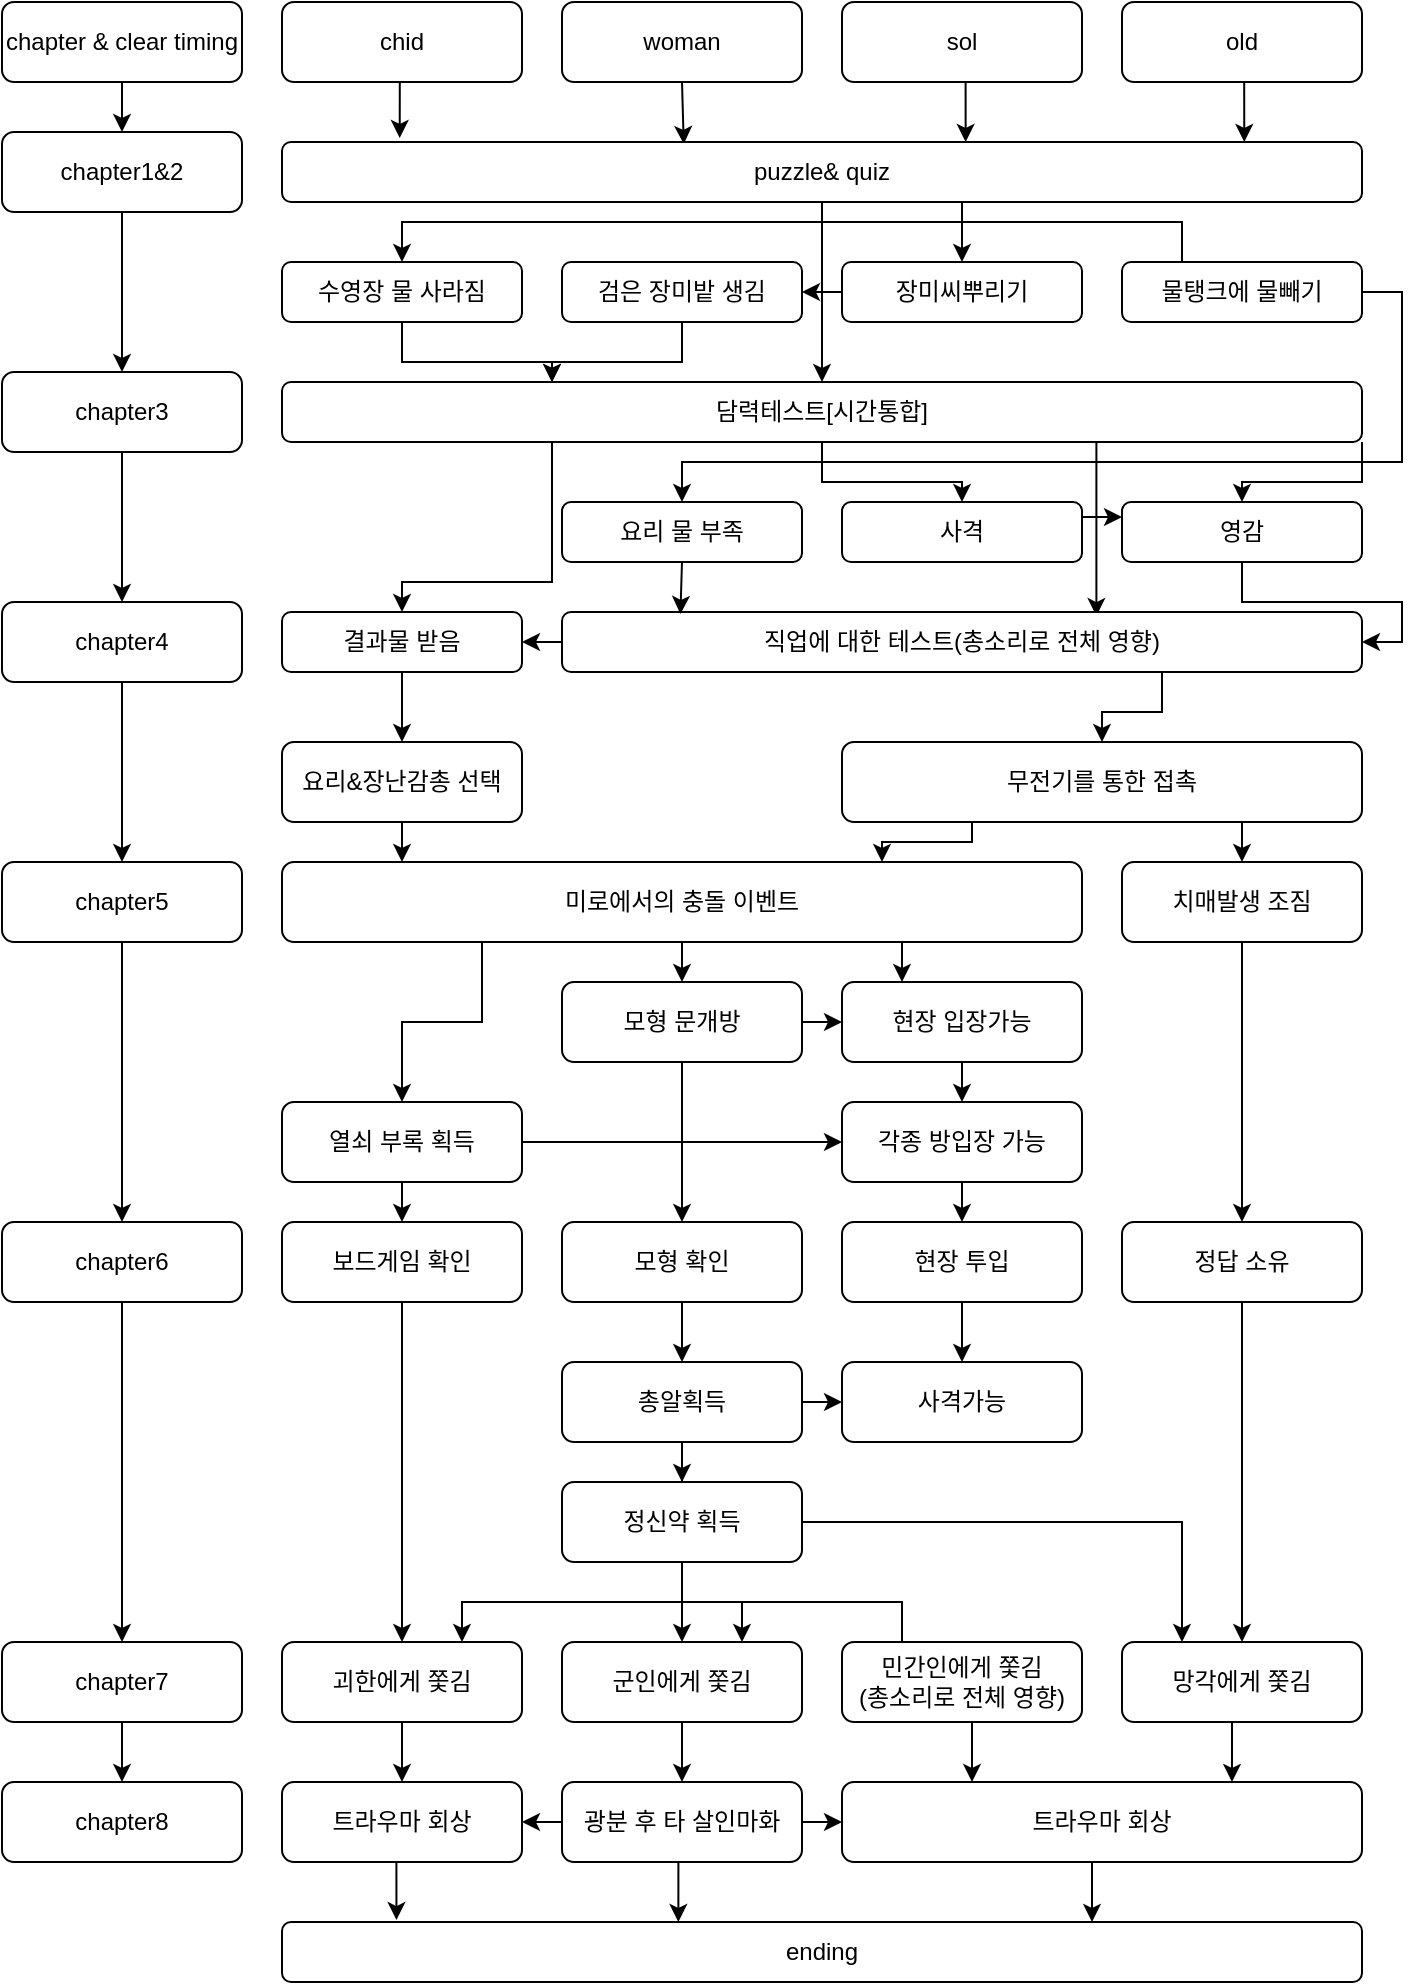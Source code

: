 <mxfile version="14.8.5" type="github">
  <diagram id="C5RBs43oDa-KdzZeNtuy" name="Page-1">
    <mxGraphModel dx="1422" dy="776" grid="1" gridSize="10" guides="1" tooltips="1" connect="1" arrows="1" fold="1" page="1" pageScale="1" pageWidth="827" pageHeight="1169" math="0" shadow="0">
      <root>
        <mxCell id="WIyWlLk6GJQsqaUBKTNV-0" />
        <mxCell id="WIyWlLk6GJQsqaUBKTNV-1" parent="WIyWlLk6GJQsqaUBKTNV-0" />
        <mxCell id="c7VK5oUk2JbEQ4RHIsQ8-8" style="edgeStyle=orthogonalEdgeStyle;rounded=0;orthogonalLoop=1;jettySize=auto;html=1;exitX=0.5;exitY=1;exitDx=0;exitDy=0;entryX=0.372;entryY=0.033;entryDx=0;entryDy=0;entryPerimeter=0;" parent="WIyWlLk6GJQsqaUBKTNV-1" source="WIyWlLk6GJQsqaUBKTNV-3" target="c7VK5oUk2JbEQ4RHIsQ8-3" edge="1">
          <mxGeometry relative="1" as="geometry" />
        </mxCell>
        <mxCell id="WIyWlLk6GJQsqaUBKTNV-3" value="woman" style="rounded=1;whiteSpace=wrap;html=1;fontSize=12;glass=0;strokeWidth=1;shadow=0;" parent="WIyWlLk6GJQsqaUBKTNV-1" vertex="1">
          <mxGeometry x="360" y="120" width="120" height="40" as="geometry" />
        </mxCell>
        <mxCell id="c7VK5oUk2JbEQ4RHIsQ8-9" style="edgeStyle=orthogonalEdgeStyle;rounded=0;orthogonalLoop=1;jettySize=auto;html=1;exitX=0.5;exitY=1;exitDx=0;exitDy=0;entryX=0.633;entryY=0;entryDx=0;entryDy=0;entryPerimeter=0;" parent="WIyWlLk6GJQsqaUBKTNV-1" source="c7VK5oUk2JbEQ4RHIsQ8-0" target="c7VK5oUk2JbEQ4RHIsQ8-3" edge="1">
          <mxGeometry relative="1" as="geometry" />
        </mxCell>
        <mxCell id="c7VK5oUk2JbEQ4RHIsQ8-0" value="sol" style="rounded=1;whiteSpace=wrap;html=1;fontSize=12;glass=0;strokeWidth=1;shadow=0;" parent="WIyWlLk6GJQsqaUBKTNV-1" vertex="1">
          <mxGeometry x="500" y="120" width="120" height="40" as="geometry" />
        </mxCell>
        <mxCell id="c7VK5oUk2JbEQ4RHIsQ8-10" style="edgeStyle=orthogonalEdgeStyle;rounded=0;orthogonalLoop=1;jettySize=auto;html=1;exitX=0.5;exitY=1;exitDx=0;exitDy=0;entryX=0.109;entryY=-0.067;entryDx=0;entryDy=0;entryPerimeter=0;" parent="WIyWlLk6GJQsqaUBKTNV-1" source="c7VK5oUk2JbEQ4RHIsQ8-1" target="c7VK5oUk2JbEQ4RHIsQ8-3" edge="1">
          <mxGeometry relative="1" as="geometry" />
        </mxCell>
        <mxCell id="c7VK5oUk2JbEQ4RHIsQ8-1" value="chid" style="rounded=1;whiteSpace=wrap;html=1;fontSize=12;glass=0;strokeWidth=1;shadow=0;" parent="WIyWlLk6GJQsqaUBKTNV-1" vertex="1">
          <mxGeometry x="220" y="120" width="120" height="40" as="geometry" />
        </mxCell>
        <mxCell id="c7VK5oUk2JbEQ4RHIsQ8-11" style="edgeStyle=orthogonalEdgeStyle;rounded=0;orthogonalLoop=1;jettySize=auto;html=1;exitX=0.5;exitY=1;exitDx=0;exitDy=0;entryX=0.891;entryY=0;entryDx=0;entryDy=0;entryPerimeter=0;" parent="WIyWlLk6GJQsqaUBKTNV-1" source="c7VK5oUk2JbEQ4RHIsQ8-2" target="c7VK5oUk2JbEQ4RHIsQ8-3" edge="1">
          <mxGeometry relative="1" as="geometry" />
        </mxCell>
        <mxCell id="c7VK5oUk2JbEQ4RHIsQ8-2" value="old" style="rounded=1;whiteSpace=wrap;html=1;fontSize=12;glass=0;strokeWidth=1;shadow=0;" parent="WIyWlLk6GJQsqaUBKTNV-1" vertex="1">
          <mxGeometry x="640" y="120" width="120" height="40" as="geometry" />
        </mxCell>
        <mxCell id="c7VK5oUk2JbEQ4RHIsQ8-12" style="edgeStyle=orthogonalEdgeStyle;rounded=0;orthogonalLoop=1;jettySize=auto;html=1;" parent="WIyWlLk6GJQsqaUBKTNV-1" source="c7VK5oUk2JbEQ4RHIsQ8-3" target="c7VK5oUk2JbEQ4RHIsQ8-4" edge="1">
          <mxGeometry relative="1" as="geometry" />
        </mxCell>
        <mxCell id="0QRN1NIecNoK17eH220z-21" style="edgeStyle=orthogonalEdgeStyle;rounded=0;orthogonalLoop=1;jettySize=auto;html=1;exitX=0.75;exitY=1;exitDx=0;exitDy=0;entryX=0.5;entryY=0;entryDx=0;entryDy=0;" edge="1" parent="WIyWlLk6GJQsqaUBKTNV-1" source="c7VK5oUk2JbEQ4RHIsQ8-3" target="0QRN1NIecNoK17eH220z-0">
          <mxGeometry relative="1" as="geometry">
            <Array as="points">
              <mxPoint x="560" y="220" />
            </Array>
          </mxGeometry>
        </mxCell>
        <mxCell id="c7VK5oUk2JbEQ4RHIsQ8-3" value="puzzle&amp;amp; quiz" style="rounded=1;whiteSpace=wrap;html=1;" parent="WIyWlLk6GJQsqaUBKTNV-1" vertex="1">
          <mxGeometry x="220" y="190" width="540" height="30" as="geometry" />
        </mxCell>
        <mxCell id="c7VK5oUk2JbEQ4RHIsQ8-13" style="edgeStyle=orthogonalEdgeStyle;rounded=0;orthogonalLoop=1;jettySize=auto;html=1;exitX=0.75;exitY=1;exitDx=0;exitDy=0;entryX=0.668;entryY=0.067;entryDx=0;entryDy=0;entryPerimeter=0;" parent="WIyWlLk6GJQsqaUBKTNV-1" source="c7VK5oUk2JbEQ4RHIsQ8-4" target="c7VK5oUk2JbEQ4RHIsQ8-5" edge="1">
          <mxGeometry relative="1" as="geometry">
            <Array as="points">
              <mxPoint x="627" y="340" />
            </Array>
          </mxGeometry>
        </mxCell>
        <mxCell id="c7VK5oUk2JbEQ4RHIsQ8-14" style="edgeStyle=orthogonalEdgeStyle;rounded=0;orthogonalLoop=1;jettySize=auto;html=1;exitX=0.25;exitY=1;exitDx=0;exitDy=0;entryX=0.5;entryY=0;entryDx=0;entryDy=0;" parent="WIyWlLk6GJQsqaUBKTNV-1" source="c7VK5oUk2JbEQ4RHIsQ8-4" target="c7VK5oUk2JbEQ4RHIsQ8-6" edge="1">
          <mxGeometry relative="1" as="geometry">
            <Array as="points">
              <mxPoint x="355" y="410" />
              <mxPoint x="280" y="410" />
            </Array>
          </mxGeometry>
        </mxCell>
        <mxCell id="0QRN1NIecNoK17eH220z-35" style="edgeStyle=orthogonalEdgeStyle;rounded=0;orthogonalLoop=1;jettySize=auto;html=1;exitX=0.5;exitY=1;exitDx=0;exitDy=0;entryX=0.5;entryY=0;entryDx=0;entryDy=0;" edge="1" parent="WIyWlLk6GJQsqaUBKTNV-1" source="c7VK5oUk2JbEQ4RHIsQ8-4" target="0QRN1NIecNoK17eH220z-34">
          <mxGeometry relative="1" as="geometry" />
        </mxCell>
        <mxCell id="0QRN1NIecNoK17eH220z-37" style="edgeStyle=orthogonalEdgeStyle;rounded=0;orthogonalLoop=1;jettySize=auto;html=1;exitX=1;exitY=1;exitDx=0;exitDy=0;entryX=0.5;entryY=0;entryDx=0;entryDy=0;" edge="1" parent="WIyWlLk6GJQsqaUBKTNV-1" source="c7VK5oUk2JbEQ4RHIsQ8-4" target="0QRN1NIecNoK17eH220z-36">
          <mxGeometry relative="1" as="geometry" />
        </mxCell>
        <mxCell id="c7VK5oUk2JbEQ4RHIsQ8-4" value="담력테스트[시간통합]" style="rounded=1;whiteSpace=wrap;html=1;" parent="WIyWlLk6GJQsqaUBKTNV-1" vertex="1">
          <mxGeometry x="220" y="310" width="540" height="30" as="geometry" />
        </mxCell>
        <mxCell id="c7VK5oUk2JbEQ4RHIsQ8-7" style="edgeStyle=orthogonalEdgeStyle;rounded=0;orthogonalLoop=1;jettySize=auto;html=1;exitX=0;exitY=0.5;exitDx=0;exitDy=0;entryX=1;entryY=0.5;entryDx=0;entryDy=0;" parent="WIyWlLk6GJQsqaUBKTNV-1" source="c7VK5oUk2JbEQ4RHIsQ8-5" target="c7VK5oUk2JbEQ4RHIsQ8-6" edge="1">
          <mxGeometry relative="1" as="geometry" />
        </mxCell>
        <mxCell id="0QRN1NIecNoK17eH220z-50" style="edgeStyle=orthogonalEdgeStyle;rounded=0;orthogonalLoop=1;jettySize=auto;html=1;exitX=0.75;exitY=1;exitDx=0;exitDy=0;entryX=0.5;entryY=0;entryDx=0;entryDy=0;" edge="1" parent="WIyWlLk6GJQsqaUBKTNV-1" source="c7VK5oUk2JbEQ4RHIsQ8-5" target="0QRN1NIecNoK17eH220z-49">
          <mxGeometry relative="1" as="geometry" />
        </mxCell>
        <mxCell id="c7VK5oUk2JbEQ4RHIsQ8-5" value="직업에 대한 테스트(총소리로 전체 영향)" style="rounded=1;whiteSpace=wrap;html=1;" parent="WIyWlLk6GJQsqaUBKTNV-1" vertex="1">
          <mxGeometry x="360" y="425" width="400" height="30" as="geometry" />
        </mxCell>
        <mxCell id="0QRN1NIecNoK17eH220z-43" style="edgeStyle=orthogonalEdgeStyle;rounded=0;orthogonalLoop=1;jettySize=auto;html=1;entryX=0.5;entryY=0;entryDx=0;entryDy=0;" edge="1" parent="WIyWlLk6GJQsqaUBKTNV-1" source="c7VK5oUk2JbEQ4RHIsQ8-6" target="0QRN1NIecNoK17eH220z-41">
          <mxGeometry relative="1" as="geometry" />
        </mxCell>
        <mxCell id="c7VK5oUk2JbEQ4RHIsQ8-6" value="결과물 받음" style="rounded=1;whiteSpace=wrap;html=1;fontSize=12;glass=0;strokeWidth=1;shadow=0;" parent="WIyWlLk6GJQsqaUBKTNV-1" vertex="1">
          <mxGeometry x="220" y="425" width="120" height="30" as="geometry" />
        </mxCell>
        <mxCell id="0QRN1NIecNoK17eH220z-59" style="edgeStyle=orthogonalEdgeStyle;rounded=0;orthogonalLoop=1;jettySize=auto;html=1;exitX=0.5;exitY=1;exitDx=0;exitDy=0;entryX=0.5;entryY=0;entryDx=0;entryDy=0;" edge="1" parent="WIyWlLk6GJQsqaUBKTNV-1" source="c7VK5oUk2JbEQ4RHIsQ8-15" target="0QRN1NIecNoK17eH220z-57">
          <mxGeometry relative="1" as="geometry" />
        </mxCell>
        <mxCell id="0QRN1NIecNoK17eH220z-60" style="edgeStyle=orthogonalEdgeStyle;rounded=0;orthogonalLoop=1;jettySize=auto;html=1;exitX=0.75;exitY=1;exitDx=0;exitDy=0;entryX=0.25;entryY=0;entryDx=0;entryDy=0;" edge="1" parent="WIyWlLk6GJQsqaUBKTNV-1" source="c7VK5oUk2JbEQ4RHIsQ8-15" target="0QRN1NIecNoK17eH220z-58">
          <mxGeometry relative="1" as="geometry" />
        </mxCell>
        <mxCell id="0QRN1NIecNoK17eH220z-64" style="edgeStyle=orthogonalEdgeStyle;rounded=0;orthogonalLoop=1;jettySize=auto;html=1;exitX=0.25;exitY=1;exitDx=0;exitDy=0;entryX=0.5;entryY=0;entryDx=0;entryDy=0;" edge="1" parent="WIyWlLk6GJQsqaUBKTNV-1" source="c7VK5oUk2JbEQ4RHIsQ8-15" target="0QRN1NIecNoK17eH220z-62">
          <mxGeometry relative="1" as="geometry" />
        </mxCell>
        <mxCell id="c7VK5oUk2JbEQ4RHIsQ8-15" value="미로에서의 충돌 이벤트" style="rounded=1;whiteSpace=wrap;html=1;" parent="WIyWlLk6GJQsqaUBKTNV-1" vertex="1">
          <mxGeometry x="220" y="550" width="400" height="40" as="geometry" />
        </mxCell>
        <mxCell id="c7VK5oUk2JbEQ4RHIsQ8-28" style="edgeStyle=orthogonalEdgeStyle;rounded=0;orthogonalLoop=1;jettySize=auto;html=1;exitX=0.5;exitY=1;exitDx=0;exitDy=0;entryX=0.5;entryY=0;entryDx=0;entryDy=0;" parent="WIyWlLk6GJQsqaUBKTNV-1" source="c7VK5oUk2JbEQ4RHIsQ8-16" target="c7VK5oUk2JbEQ4RHIsQ8-20" edge="1">
          <mxGeometry relative="1" as="geometry" />
        </mxCell>
        <mxCell id="c7VK5oUk2JbEQ4RHIsQ8-16" value="치매발생 조짐" style="rounded=1;whiteSpace=wrap;html=1;" parent="WIyWlLk6GJQsqaUBKTNV-1" vertex="1">
          <mxGeometry x="640" y="550" width="120" height="40" as="geometry" />
        </mxCell>
        <mxCell id="c7VK5oUk2JbEQ4RHIsQ8-36" style="edgeStyle=orthogonalEdgeStyle;rounded=0;orthogonalLoop=1;jettySize=auto;html=1;exitX=0.5;exitY=1;exitDx=0;exitDy=0;entryX=0.5;entryY=0;entryDx=0;entryDy=0;" parent="WIyWlLk6GJQsqaUBKTNV-1" source="c7VK5oUk2JbEQ4RHIsQ8-20" target="c7VK5oUk2JbEQ4RHIsQ8-32" edge="1">
          <mxGeometry relative="1" as="geometry" />
        </mxCell>
        <mxCell id="c7VK5oUk2JbEQ4RHIsQ8-20" value="정답 소유" style="rounded=1;whiteSpace=wrap;html=1;" parent="WIyWlLk6GJQsqaUBKTNV-1" vertex="1">
          <mxGeometry x="640" y="730" width="120" height="40" as="geometry" />
        </mxCell>
        <mxCell id="0QRN1NIecNoK17eH220z-75" style="edgeStyle=orthogonalEdgeStyle;rounded=0;orthogonalLoop=1;jettySize=auto;html=1;exitX=0.5;exitY=1;exitDx=0;exitDy=0;entryX=0.5;entryY=0;entryDx=0;entryDy=0;" edge="1" parent="WIyWlLk6GJQsqaUBKTNV-1" source="c7VK5oUk2JbEQ4RHIsQ8-21" target="0QRN1NIecNoK17eH220z-72">
          <mxGeometry relative="1" as="geometry" />
        </mxCell>
        <mxCell id="c7VK5oUk2JbEQ4RHIsQ8-21" value="현장 투입" style="rounded=1;whiteSpace=wrap;html=1;" parent="WIyWlLk6GJQsqaUBKTNV-1" vertex="1">
          <mxGeometry x="500" y="730" width="120" height="40" as="geometry" />
        </mxCell>
        <mxCell id="c7VK5oUk2JbEQ4RHIsQ8-33" style="edgeStyle=orthogonalEdgeStyle;rounded=0;orthogonalLoop=1;jettySize=auto;html=1;exitX=0.5;exitY=1;exitDx=0;exitDy=0;entryX=0.5;entryY=0;entryDx=0;entryDy=0;" parent="WIyWlLk6GJQsqaUBKTNV-1" source="c7VK5oUk2JbEQ4RHIsQ8-22" target="c7VK5oUk2JbEQ4RHIsQ8-29" edge="1">
          <mxGeometry relative="1" as="geometry" />
        </mxCell>
        <mxCell id="c7VK5oUk2JbEQ4RHIsQ8-22" value="보드게임 확인" style="rounded=1;whiteSpace=wrap;html=1;" parent="WIyWlLk6GJQsqaUBKTNV-1" vertex="1">
          <mxGeometry x="220" y="730" width="120" height="40" as="geometry" />
        </mxCell>
        <mxCell id="c7VK5oUk2JbEQ4RHIsQ8-34" style="edgeStyle=orthogonalEdgeStyle;rounded=0;orthogonalLoop=1;jettySize=auto;html=1;exitX=0.5;exitY=1;exitDx=0;exitDy=0;entryX=0.5;entryY=0;entryDx=0;entryDy=0;" parent="WIyWlLk6GJQsqaUBKTNV-1" source="c7VK5oUk2JbEQ4RHIsQ8-24" target="0QRN1NIecNoK17eH220z-71" edge="1">
          <mxGeometry relative="1" as="geometry" />
        </mxCell>
        <mxCell id="c7VK5oUk2JbEQ4RHIsQ8-24" value="모형 확인" style="rounded=1;whiteSpace=wrap;html=1;" parent="WIyWlLk6GJQsqaUBKTNV-1" vertex="1">
          <mxGeometry x="360" y="730" width="120" height="40" as="geometry" />
        </mxCell>
        <mxCell id="c7VK5oUk2JbEQ4RHIsQ8-44" style="edgeStyle=orthogonalEdgeStyle;rounded=0;orthogonalLoop=1;jettySize=auto;html=1;exitX=0.5;exitY=1;exitDx=0;exitDy=0;entryX=0.5;entryY=0;entryDx=0;entryDy=0;" parent="WIyWlLk6GJQsqaUBKTNV-1" source="c7VK5oUk2JbEQ4RHIsQ8-29" target="c7VK5oUk2JbEQ4RHIsQ8-39" edge="1">
          <mxGeometry relative="1" as="geometry" />
        </mxCell>
        <mxCell id="c7VK5oUk2JbEQ4RHIsQ8-29" value="괴한에게 쫓김" style="rounded=1;whiteSpace=wrap;html=1;" parent="WIyWlLk6GJQsqaUBKTNV-1" vertex="1">
          <mxGeometry x="220" y="940" width="120" height="40" as="geometry" />
        </mxCell>
        <mxCell id="c7VK5oUk2JbEQ4RHIsQ8-43" style="edgeStyle=orthogonalEdgeStyle;rounded=0;orthogonalLoop=1;jettySize=auto;html=1;exitX=0.5;exitY=1;exitDx=0;exitDy=0;entryX=0.5;entryY=0;entryDx=0;entryDy=0;" parent="WIyWlLk6GJQsqaUBKTNV-1" source="c7VK5oUk2JbEQ4RHIsQ8-30" target="c7VK5oUk2JbEQ4RHIsQ8-42" edge="1">
          <mxGeometry relative="1" as="geometry" />
        </mxCell>
        <mxCell id="c7VK5oUk2JbEQ4RHIsQ8-30" value="군인에게 쫓김" style="rounded=1;whiteSpace=wrap;html=1;" parent="WIyWlLk6GJQsqaUBKTNV-1" vertex="1">
          <mxGeometry x="360" y="940" width="120" height="40" as="geometry" />
        </mxCell>
        <mxCell id="c7VK5oUk2JbEQ4RHIsQ8-37" style="edgeStyle=orthogonalEdgeStyle;rounded=0;orthogonalLoop=1;jettySize=auto;html=1;exitX=0.25;exitY=0;exitDx=0;exitDy=0;entryX=0.75;entryY=0;entryDx=0;entryDy=0;" parent="WIyWlLk6GJQsqaUBKTNV-1" source="c7VK5oUk2JbEQ4RHIsQ8-31" target="c7VK5oUk2JbEQ4RHIsQ8-29" edge="1">
          <mxGeometry relative="1" as="geometry" />
        </mxCell>
        <mxCell id="c7VK5oUk2JbEQ4RHIsQ8-38" style="edgeStyle=orthogonalEdgeStyle;rounded=0;orthogonalLoop=1;jettySize=auto;html=1;exitX=0.25;exitY=0;exitDx=0;exitDy=0;entryX=0.75;entryY=0;entryDx=0;entryDy=0;" parent="WIyWlLk6GJQsqaUBKTNV-1" source="c7VK5oUk2JbEQ4RHIsQ8-31" target="c7VK5oUk2JbEQ4RHIsQ8-30" edge="1">
          <mxGeometry relative="1" as="geometry" />
        </mxCell>
        <mxCell id="c7VK5oUk2JbEQ4RHIsQ8-45" style="edgeStyle=orthogonalEdgeStyle;rounded=0;orthogonalLoop=1;jettySize=auto;html=1;exitX=0.5;exitY=1;exitDx=0;exitDy=0;entryX=0.25;entryY=0;entryDx=0;entryDy=0;" parent="WIyWlLk6GJQsqaUBKTNV-1" source="c7VK5oUk2JbEQ4RHIsQ8-31" target="c7VK5oUk2JbEQ4RHIsQ8-41" edge="1">
          <mxGeometry relative="1" as="geometry" />
        </mxCell>
        <mxCell id="c7VK5oUk2JbEQ4RHIsQ8-31" value="민간인에게 쫓김&lt;br&gt;(총소리로 전체 영향)" style="rounded=1;whiteSpace=wrap;html=1;" parent="WIyWlLk6GJQsqaUBKTNV-1" vertex="1">
          <mxGeometry x="500" y="940" width="120" height="40" as="geometry" />
        </mxCell>
        <mxCell id="c7VK5oUk2JbEQ4RHIsQ8-46" style="edgeStyle=orthogonalEdgeStyle;rounded=0;orthogonalLoop=1;jettySize=auto;html=1;exitX=0.5;exitY=1;exitDx=0;exitDy=0;entryX=0.75;entryY=0;entryDx=0;entryDy=0;" parent="WIyWlLk6GJQsqaUBKTNV-1" source="c7VK5oUk2JbEQ4RHIsQ8-32" target="c7VK5oUk2JbEQ4RHIsQ8-41" edge="1">
          <mxGeometry relative="1" as="geometry" />
        </mxCell>
        <mxCell id="c7VK5oUk2JbEQ4RHIsQ8-32" value="망각에게 쫓김" style="rounded=1;whiteSpace=wrap;html=1;" parent="WIyWlLk6GJQsqaUBKTNV-1" vertex="1">
          <mxGeometry x="640" y="940" width="120" height="40" as="geometry" />
        </mxCell>
        <mxCell id="c7VK5oUk2JbEQ4RHIsQ8-50" style="edgeStyle=orthogonalEdgeStyle;rounded=0;orthogonalLoop=1;jettySize=auto;html=1;exitX=0.5;exitY=1;exitDx=0;exitDy=0;entryX=0.106;entryY=-0.033;entryDx=0;entryDy=0;entryPerimeter=0;" parent="WIyWlLk6GJQsqaUBKTNV-1" source="c7VK5oUk2JbEQ4RHIsQ8-39" edge="1">
          <mxGeometry relative="1" as="geometry">
            <mxPoint x="277.24" y="1079.01" as="targetPoint" />
          </mxGeometry>
        </mxCell>
        <mxCell id="c7VK5oUk2JbEQ4RHIsQ8-39" value="트라우마 회상" style="rounded=1;whiteSpace=wrap;html=1;" parent="WIyWlLk6GJQsqaUBKTNV-1" vertex="1">
          <mxGeometry x="220" y="1010" width="120" height="40" as="geometry" />
        </mxCell>
        <mxCell id="c7VK5oUk2JbEQ4RHIsQ8-52" style="edgeStyle=orthogonalEdgeStyle;rounded=0;orthogonalLoop=1;jettySize=auto;html=1;exitX=0.5;exitY=1;exitDx=0;exitDy=0;entryX=0.75;entryY=0;entryDx=0;entryDy=0;" parent="WIyWlLk6GJQsqaUBKTNV-1" source="c7VK5oUk2JbEQ4RHIsQ8-41" edge="1">
          <mxGeometry relative="1" as="geometry">
            <mxPoint x="625" y="1080" as="targetPoint" />
          </mxGeometry>
        </mxCell>
        <mxCell id="c7VK5oUk2JbEQ4RHIsQ8-41" value="트라우마 회상" style="rounded=1;whiteSpace=wrap;html=1;" parent="WIyWlLk6GJQsqaUBKTNV-1" vertex="1">
          <mxGeometry x="500" y="1010" width="260" height="40" as="geometry" />
        </mxCell>
        <mxCell id="c7VK5oUk2JbEQ4RHIsQ8-47" style="edgeStyle=orthogonalEdgeStyle;rounded=0;orthogonalLoop=1;jettySize=auto;html=1;exitX=1;exitY=0.5;exitDx=0;exitDy=0;entryX=0;entryY=0.5;entryDx=0;entryDy=0;" parent="WIyWlLk6GJQsqaUBKTNV-1" source="c7VK5oUk2JbEQ4RHIsQ8-42" target="c7VK5oUk2JbEQ4RHIsQ8-41" edge="1">
          <mxGeometry relative="1" as="geometry" />
        </mxCell>
        <mxCell id="c7VK5oUk2JbEQ4RHIsQ8-48" style="edgeStyle=orthogonalEdgeStyle;rounded=0;orthogonalLoop=1;jettySize=auto;html=1;exitX=0;exitY=0.5;exitDx=0;exitDy=0;" parent="WIyWlLk6GJQsqaUBKTNV-1" source="c7VK5oUk2JbEQ4RHIsQ8-42" edge="1">
          <mxGeometry relative="1" as="geometry">
            <mxPoint x="340" y="1030" as="targetPoint" />
          </mxGeometry>
        </mxCell>
        <mxCell id="c7VK5oUk2JbEQ4RHIsQ8-51" style="edgeStyle=orthogonalEdgeStyle;rounded=0;orthogonalLoop=1;jettySize=auto;html=1;exitX=0.5;exitY=1;exitDx=0;exitDy=0;entryX=0.367;entryY=0;entryDx=0;entryDy=0;entryPerimeter=0;" parent="WIyWlLk6GJQsqaUBKTNV-1" source="c7VK5oUk2JbEQ4RHIsQ8-42" edge="1">
          <mxGeometry relative="1" as="geometry">
            <mxPoint x="418.18" y="1080" as="targetPoint" />
          </mxGeometry>
        </mxCell>
        <mxCell id="c7VK5oUk2JbEQ4RHIsQ8-42" value="광분 후 타 살인마화" style="rounded=1;whiteSpace=wrap;html=1;" parent="WIyWlLk6GJQsqaUBKTNV-1" vertex="1">
          <mxGeometry x="360" y="1010" width="120" height="40" as="geometry" />
        </mxCell>
        <mxCell id="c7VK5oUk2JbEQ4RHIsQ8-49" value="ending" style="rounded=1;whiteSpace=wrap;html=1;" parent="WIyWlLk6GJQsqaUBKTNV-1" vertex="1">
          <mxGeometry x="220" y="1080" width="540" height="30" as="geometry" />
        </mxCell>
        <mxCell id="0QRN1NIecNoK17eH220z-20" style="edgeStyle=orthogonalEdgeStyle;rounded=0;orthogonalLoop=1;jettySize=auto;html=1;exitX=0;exitY=0.5;exitDx=0;exitDy=0;entryX=1;entryY=0.5;entryDx=0;entryDy=0;" edge="1" parent="WIyWlLk6GJQsqaUBKTNV-1" source="0QRN1NIecNoK17eH220z-0" target="0QRN1NIecNoK17eH220z-2">
          <mxGeometry relative="1" as="geometry" />
        </mxCell>
        <mxCell id="0QRN1NIecNoK17eH220z-0" value="장미씨뿌리기" style="rounded=1;whiteSpace=wrap;html=1;" vertex="1" parent="WIyWlLk6GJQsqaUBKTNV-1">
          <mxGeometry x="500" y="250" width="120" height="30" as="geometry" />
        </mxCell>
        <mxCell id="0QRN1NIecNoK17eH220z-26" style="edgeStyle=orthogonalEdgeStyle;rounded=0;orthogonalLoop=1;jettySize=auto;html=1;exitX=0.5;exitY=1;exitDx=0;exitDy=0;entryX=0.25;entryY=0;entryDx=0;entryDy=0;" edge="1" parent="WIyWlLk6GJQsqaUBKTNV-1" source="0QRN1NIecNoK17eH220z-2" target="c7VK5oUk2JbEQ4RHIsQ8-4">
          <mxGeometry relative="1" as="geometry" />
        </mxCell>
        <mxCell id="0QRN1NIecNoK17eH220z-2" value="검은 장미밭 생김" style="rounded=1;whiteSpace=wrap;html=1;fontSize=12;glass=0;strokeWidth=1;shadow=0;" vertex="1" parent="WIyWlLk6GJQsqaUBKTNV-1">
          <mxGeometry x="360" y="250" width="120" height="30" as="geometry" />
        </mxCell>
        <mxCell id="0QRN1NIecNoK17eH220z-13" style="edgeStyle=orthogonalEdgeStyle;rounded=0;orthogonalLoop=1;jettySize=auto;html=1;exitX=0.5;exitY=1;exitDx=0;exitDy=0;entryX=0.5;entryY=0;entryDx=0;entryDy=0;" edge="1" parent="WIyWlLk6GJQsqaUBKTNV-1" source="0QRN1NIecNoK17eH220z-5" target="0QRN1NIecNoK17eH220z-6">
          <mxGeometry relative="1" as="geometry" />
        </mxCell>
        <mxCell id="0QRN1NIecNoK17eH220z-5" value="chapter &amp;amp; clear timing" style="rounded=1;whiteSpace=wrap;html=1;fontSize=12;glass=0;strokeWidth=1;shadow=0;" vertex="1" parent="WIyWlLk6GJQsqaUBKTNV-1">
          <mxGeometry x="80" y="120" width="120" height="40" as="geometry" />
        </mxCell>
        <mxCell id="0QRN1NIecNoK17eH220z-14" style="edgeStyle=orthogonalEdgeStyle;rounded=0;orthogonalLoop=1;jettySize=auto;html=1;exitX=0.5;exitY=1;exitDx=0;exitDy=0;" edge="1" parent="WIyWlLk6GJQsqaUBKTNV-1" source="0QRN1NIecNoK17eH220z-6" target="0QRN1NIecNoK17eH220z-7">
          <mxGeometry relative="1" as="geometry" />
        </mxCell>
        <mxCell id="0QRN1NIecNoK17eH220z-6" value="chapter1&amp;amp;2" style="rounded=1;whiteSpace=wrap;html=1;fontSize=12;glass=0;strokeWidth=1;shadow=0;" vertex="1" parent="WIyWlLk6GJQsqaUBKTNV-1">
          <mxGeometry x="80" y="185" width="120" height="40" as="geometry" />
        </mxCell>
        <mxCell id="0QRN1NIecNoK17eH220z-15" style="edgeStyle=orthogonalEdgeStyle;rounded=0;orthogonalLoop=1;jettySize=auto;html=1;exitX=0.5;exitY=1;exitDx=0;exitDy=0;entryX=0.5;entryY=0;entryDx=0;entryDy=0;" edge="1" parent="WIyWlLk6GJQsqaUBKTNV-1" source="0QRN1NIecNoK17eH220z-7" target="0QRN1NIecNoK17eH220z-8">
          <mxGeometry relative="1" as="geometry" />
        </mxCell>
        <mxCell id="0QRN1NIecNoK17eH220z-7" value="chapter3" style="rounded=1;whiteSpace=wrap;html=1;fontSize=12;glass=0;strokeWidth=1;shadow=0;" vertex="1" parent="WIyWlLk6GJQsqaUBKTNV-1">
          <mxGeometry x="80" y="305" width="120" height="40" as="geometry" />
        </mxCell>
        <mxCell id="0QRN1NIecNoK17eH220z-16" style="edgeStyle=orthogonalEdgeStyle;rounded=0;orthogonalLoop=1;jettySize=auto;html=1;exitX=0.5;exitY=1;exitDx=0;exitDy=0;entryX=0.5;entryY=0;entryDx=0;entryDy=0;" edge="1" parent="WIyWlLk6GJQsqaUBKTNV-1" source="0QRN1NIecNoK17eH220z-8" target="0QRN1NIecNoK17eH220z-9">
          <mxGeometry relative="1" as="geometry" />
        </mxCell>
        <mxCell id="0QRN1NIecNoK17eH220z-8" value="chapter4" style="rounded=1;whiteSpace=wrap;html=1;fontSize=12;glass=0;strokeWidth=1;shadow=0;" vertex="1" parent="WIyWlLk6GJQsqaUBKTNV-1">
          <mxGeometry x="80" y="420" width="120" height="40" as="geometry" />
        </mxCell>
        <mxCell id="0QRN1NIecNoK17eH220z-17" style="edgeStyle=orthogonalEdgeStyle;rounded=0;orthogonalLoop=1;jettySize=auto;html=1;exitX=0.5;exitY=1;exitDx=0;exitDy=0;entryX=0.5;entryY=0;entryDx=0;entryDy=0;" edge="1" parent="WIyWlLk6GJQsqaUBKTNV-1" source="0QRN1NIecNoK17eH220z-9" target="0QRN1NIecNoK17eH220z-10">
          <mxGeometry relative="1" as="geometry" />
        </mxCell>
        <mxCell id="0QRN1NIecNoK17eH220z-9" value="chapter5" style="rounded=1;whiteSpace=wrap;html=1;fontSize=12;glass=0;strokeWidth=1;shadow=0;" vertex="1" parent="WIyWlLk6GJQsqaUBKTNV-1">
          <mxGeometry x="80" y="550" width="120" height="40" as="geometry" />
        </mxCell>
        <mxCell id="0QRN1NIecNoK17eH220z-18" style="edgeStyle=orthogonalEdgeStyle;rounded=0;orthogonalLoop=1;jettySize=auto;html=1;exitX=0.5;exitY=1;exitDx=0;exitDy=0;entryX=0.5;entryY=0;entryDx=0;entryDy=0;" edge="1" parent="WIyWlLk6GJQsqaUBKTNV-1" source="0QRN1NIecNoK17eH220z-10" target="0QRN1NIecNoK17eH220z-11">
          <mxGeometry relative="1" as="geometry" />
        </mxCell>
        <mxCell id="0QRN1NIecNoK17eH220z-10" value="chapter6" style="rounded=1;whiteSpace=wrap;html=1;fontSize=12;glass=0;strokeWidth=1;shadow=0;" vertex="1" parent="WIyWlLk6GJQsqaUBKTNV-1">
          <mxGeometry x="80" y="730" width="120" height="40" as="geometry" />
        </mxCell>
        <mxCell id="0QRN1NIecNoK17eH220z-19" style="edgeStyle=orthogonalEdgeStyle;rounded=0;orthogonalLoop=1;jettySize=auto;html=1;exitX=0.5;exitY=1;exitDx=0;exitDy=0;entryX=0.5;entryY=0;entryDx=0;entryDy=0;" edge="1" parent="WIyWlLk6GJQsqaUBKTNV-1" source="0QRN1NIecNoK17eH220z-11" target="0QRN1NIecNoK17eH220z-12">
          <mxGeometry relative="1" as="geometry" />
        </mxCell>
        <mxCell id="0QRN1NIecNoK17eH220z-11" value="chapter7" style="rounded=1;whiteSpace=wrap;html=1;fontSize=12;glass=0;strokeWidth=1;shadow=0;" vertex="1" parent="WIyWlLk6GJQsqaUBKTNV-1">
          <mxGeometry x="80" y="940" width="120" height="40" as="geometry" />
        </mxCell>
        <mxCell id="0QRN1NIecNoK17eH220z-12" value="chapter8" style="rounded=1;whiteSpace=wrap;html=1;fontSize=12;glass=0;strokeWidth=1;shadow=0;" vertex="1" parent="WIyWlLk6GJQsqaUBKTNV-1">
          <mxGeometry x="80" y="1010" width="120" height="40" as="geometry" />
        </mxCell>
        <mxCell id="0QRN1NIecNoK17eH220z-24" style="edgeStyle=orthogonalEdgeStyle;rounded=0;orthogonalLoop=1;jettySize=auto;html=1;exitX=0.25;exitY=0;exitDx=0;exitDy=0;entryX=0.5;entryY=0;entryDx=0;entryDy=0;" edge="1" parent="WIyWlLk6GJQsqaUBKTNV-1" source="0QRN1NIecNoK17eH220z-22" target="0QRN1NIecNoK17eH220z-23">
          <mxGeometry relative="1" as="geometry" />
        </mxCell>
        <mxCell id="0QRN1NIecNoK17eH220z-32" style="edgeStyle=orthogonalEdgeStyle;rounded=0;orthogonalLoop=1;jettySize=auto;html=1;exitX=1;exitY=0.5;exitDx=0;exitDy=0;entryX=0.5;entryY=0;entryDx=0;entryDy=0;" edge="1" parent="WIyWlLk6GJQsqaUBKTNV-1" source="0QRN1NIecNoK17eH220z-22" target="0QRN1NIecNoK17eH220z-31">
          <mxGeometry relative="1" as="geometry">
            <mxPoint x="420" y="360" as="targetPoint" />
            <Array as="points">
              <mxPoint x="780" y="265" />
              <mxPoint x="780" y="350" />
              <mxPoint x="420" y="350" />
            </Array>
          </mxGeometry>
        </mxCell>
        <mxCell id="0QRN1NIecNoK17eH220z-22" value="물탱크에 물빼기" style="rounded=1;whiteSpace=wrap;html=1;" vertex="1" parent="WIyWlLk6GJQsqaUBKTNV-1">
          <mxGeometry x="640" y="250" width="120" height="30" as="geometry" />
        </mxCell>
        <mxCell id="0QRN1NIecNoK17eH220z-25" style="edgeStyle=orthogonalEdgeStyle;rounded=0;orthogonalLoop=1;jettySize=auto;html=1;exitX=0.5;exitY=1;exitDx=0;exitDy=0;entryX=0.25;entryY=0;entryDx=0;entryDy=0;" edge="1" parent="WIyWlLk6GJQsqaUBKTNV-1" source="0QRN1NIecNoK17eH220z-23" target="c7VK5oUk2JbEQ4RHIsQ8-4">
          <mxGeometry relative="1" as="geometry" />
        </mxCell>
        <mxCell id="0QRN1NIecNoK17eH220z-23" value="수영장 물 사라짐" style="rounded=1;whiteSpace=wrap;html=1;" vertex="1" parent="WIyWlLk6GJQsqaUBKTNV-1">
          <mxGeometry x="220" y="250" width="120" height="30" as="geometry" />
        </mxCell>
        <mxCell id="0QRN1NIecNoK17eH220z-33" style="edgeStyle=orthogonalEdgeStyle;rounded=0;orthogonalLoop=1;jettySize=auto;html=1;exitX=0.5;exitY=1;exitDx=0;exitDy=0;entryX=0.148;entryY=0.033;entryDx=0;entryDy=0;entryPerimeter=0;" edge="1" parent="WIyWlLk6GJQsqaUBKTNV-1" source="0QRN1NIecNoK17eH220z-31" target="c7VK5oUk2JbEQ4RHIsQ8-5">
          <mxGeometry relative="1" as="geometry" />
        </mxCell>
        <mxCell id="0QRN1NIecNoK17eH220z-31" value="요리 물 부족" style="rounded=1;whiteSpace=wrap;html=1;fontSize=12;glass=0;strokeWidth=1;shadow=0;" vertex="1" parent="WIyWlLk6GJQsqaUBKTNV-1">
          <mxGeometry x="360" y="370" width="120" height="30" as="geometry" />
        </mxCell>
        <mxCell id="0QRN1NIecNoK17eH220z-38" style="edgeStyle=orthogonalEdgeStyle;rounded=0;orthogonalLoop=1;jettySize=auto;html=1;exitX=1;exitY=0.25;exitDx=0;exitDy=0;entryX=0;entryY=0.25;entryDx=0;entryDy=0;" edge="1" parent="WIyWlLk6GJQsqaUBKTNV-1" source="0QRN1NIecNoK17eH220z-34" target="0QRN1NIecNoK17eH220z-36">
          <mxGeometry relative="1" as="geometry" />
        </mxCell>
        <mxCell id="0QRN1NIecNoK17eH220z-34" value="사격" style="rounded=1;whiteSpace=wrap;html=1;fontSize=12;glass=0;strokeWidth=1;shadow=0;" vertex="1" parent="WIyWlLk6GJQsqaUBKTNV-1">
          <mxGeometry x="500" y="370" width="120" height="30" as="geometry" />
        </mxCell>
        <mxCell id="0QRN1NIecNoK17eH220z-40" style="edgeStyle=orthogonalEdgeStyle;rounded=0;orthogonalLoop=1;jettySize=auto;html=1;exitX=0.5;exitY=1;exitDx=0;exitDy=0;entryX=1;entryY=0.5;entryDx=0;entryDy=0;" edge="1" parent="WIyWlLk6GJQsqaUBKTNV-1" source="0QRN1NIecNoK17eH220z-36" target="c7VK5oUk2JbEQ4RHIsQ8-5">
          <mxGeometry relative="1" as="geometry" />
        </mxCell>
        <mxCell id="0QRN1NIecNoK17eH220z-36" value="영감" style="rounded=1;whiteSpace=wrap;html=1;fontSize=12;glass=0;strokeWidth=1;shadow=0;" vertex="1" parent="WIyWlLk6GJQsqaUBKTNV-1">
          <mxGeometry x="640" y="370" width="120" height="30" as="geometry" />
        </mxCell>
        <mxCell id="0QRN1NIecNoK17eH220z-46" style="edgeStyle=orthogonalEdgeStyle;rounded=0;orthogonalLoop=1;jettySize=auto;html=1;exitX=0.5;exitY=1;exitDx=0;exitDy=0;" edge="1" parent="WIyWlLk6GJQsqaUBKTNV-1" source="0QRN1NIecNoK17eH220z-41">
          <mxGeometry relative="1" as="geometry">
            <mxPoint x="280" y="550" as="targetPoint" />
          </mxGeometry>
        </mxCell>
        <mxCell id="0QRN1NIecNoK17eH220z-41" value="요리&amp;amp;장난감총 선택" style="rounded=1;whiteSpace=wrap;html=1;" vertex="1" parent="WIyWlLk6GJQsqaUBKTNV-1">
          <mxGeometry x="220" y="490" width="120" height="40" as="geometry" />
        </mxCell>
        <mxCell id="0QRN1NIecNoK17eH220z-44" style="edgeStyle=orthogonalEdgeStyle;rounded=0;orthogonalLoop=1;jettySize=auto;html=1;exitX=0.5;exitY=1;exitDx=0;exitDy=0;" edge="1" parent="WIyWlLk6GJQsqaUBKTNV-1" source="0QRN1NIecNoK17eH220z-41" target="0QRN1NIecNoK17eH220z-41">
          <mxGeometry relative="1" as="geometry" />
        </mxCell>
        <mxCell id="0QRN1NIecNoK17eH220z-51" style="edgeStyle=orthogonalEdgeStyle;rounded=0;orthogonalLoop=1;jettySize=auto;html=1;exitX=0.75;exitY=1;exitDx=0;exitDy=0;entryX=0.5;entryY=0;entryDx=0;entryDy=0;" edge="1" parent="WIyWlLk6GJQsqaUBKTNV-1" source="0QRN1NIecNoK17eH220z-49" target="c7VK5oUk2JbEQ4RHIsQ8-16">
          <mxGeometry relative="1" as="geometry" />
        </mxCell>
        <mxCell id="0QRN1NIecNoK17eH220z-52" style="edgeStyle=orthogonalEdgeStyle;rounded=0;orthogonalLoop=1;jettySize=auto;html=1;exitX=0.25;exitY=1;exitDx=0;exitDy=0;entryX=0.75;entryY=0;entryDx=0;entryDy=0;" edge="1" parent="WIyWlLk6GJQsqaUBKTNV-1" source="0QRN1NIecNoK17eH220z-49" target="c7VK5oUk2JbEQ4RHIsQ8-15">
          <mxGeometry relative="1" as="geometry">
            <Array as="points">
              <mxPoint x="565" y="540" />
              <mxPoint x="520" y="540" />
            </Array>
          </mxGeometry>
        </mxCell>
        <mxCell id="0QRN1NIecNoK17eH220z-49" value="무전기를 통한 접촉" style="rounded=1;whiteSpace=wrap;html=1;" vertex="1" parent="WIyWlLk6GJQsqaUBKTNV-1">
          <mxGeometry x="500" y="490" width="260" height="40" as="geometry" />
        </mxCell>
        <mxCell id="0QRN1NIecNoK17eH220z-61" style="edgeStyle=orthogonalEdgeStyle;rounded=0;orthogonalLoop=1;jettySize=auto;html=1;exitX=1;exitY=0.5;exitDx=0;exitDy=0;entryX=0;entryY=0.5;entryDx=0;entryDy=0;" edge="1" parent="WIyWlLk6GJQsqaUBKTNV-1" source="0QRN1NIecNoK17eH220z-57" target="0QRN1NIecNoK17eH220z-58">
          <mxGeometry relative="1" as="geometry" />
        </mxCell>
        <mxCell id="0QRN1NIecNoK17eH220z-68" style="edgeStyle=orthogonalEdgeStyle;rounded=0;orthogonalLoop=1;jettySize=auto;html=1;exitX=0.5;exitY=1;exitDx=0;exitDy=0;entryX=0.5;entryY=0;entryDx=0;entryDy=0;" edge="1" parent="WIyWlLk6GJQsqaUBKTNV-1" source="0QRN1NIecNoK17eH220z-57" target="c7VK5oUk2JbEQ4RHIsQ8-24">
          <mxGeometry relative="1" as="geometry" />
        </mxCell>
        <mxCell id="0QRN1NIecNoK17eH220z-57" value="모형 문개방" style="rounded=1;whiteSpace=wrap;html=1;" vertex="1" parent="WIyWlLk6GJQsqaUBKTNV-1">
          <mxGeometry x="360" y="610" width="120" height="40" as="geometry" />
        </mxCell>
        <mxCell id="0QRN1NIecNoK17eH220z-66" style="edgeStyle=orthogonalEdgeStyle;rounded=0;orthogonalLoop=1;jettySize=auto;html=1;exitX=0.5;exitY=1;exitDx=0;exitDy=0;entryX=0.5;entryY=0;entryDx=0;entryDy=0;" edge="1" parent="WIyWlLk6GJQsqaUBKTNV-1" source="0QRN1NIecNoK17eH220z-58" target="0QRN1NIecNoK17eH220z-63">
          <mxGeometry relative="1" as="geometry" />
        </mxCell>
        <mxCell id="0QRN1NIecNoK17eH220z-58" value="현장 입장가능" style="rounded=1;whiteSpace=wrap;html=1;" vertex="1" parent="WIyWlLk6GJQsqaUBKTNV-1">
          <mxGeometry x="500" y="610" width="120" height="40" as="geometry" />
        </mxCell>
        <mxCell id="0QRN1NIecNoK17eH220z-65" style="edgeStyle=orthogonalEdgeStyle;rounded=0;orthogonalLoop=1;jettySize=auto;html=1;exitX=1;exitY=0.5;exitDx=0;exitDy=0;entryX=0;entryY=0.5;entryDx=0;entryDy=0;" edge="1" parent="WIyWlLk6GJQsqaUBKTNV-1" source="0QRN1NIecNoK17eH220z-62" target="0QRN1NIecNoK17eH220z-63">
          <mxGeometry relative="1" as="geometry" />
        </mxCell>
        <mxCell id="0QRN1NIecNoK17eH220z-69" style="edgeStyle=orthogonalEdgeStyle;rounded=0;orthogonalLoop=1;jettySize=auto;html=1;exitX=0.5;exitY=1;exitDx=0;exitDy=0;entryX=0.5;entryY=0;entryDx=0;entryDy=0;" edge="1" parent="WIyWlLk6GJQsqaUBKTNV-1" source="0QRN1NIecNoK17eH220z-62" target="c7VK5oUk2JbEQ4RHIsQ8-22">
          <mxGeometry relative="1" as="geometry" />
        </mxCell>
        <mxCell id="0QRN1NIecNoK17eH220z-62" value="열쇠 부록 획득" style="rounded=1;whiteSpace=wrap;html=1;" vertex="1" parent="WIyWlLk6GJQsqaUBKTNV-1">
          <mxGeometry x="220" y="670" width="120" height="40" as="geometry" />
        </mxCell>
        <mxCell id="0QRN1NIecNoK17eH220z-67" style="edgeStyle=orthogonalEdgeStyle;rounded=0;orthogonalLoop=1;jettySize=auto;html=1;exitX=0.5;exitY=1;exitDx=0;exitDy=0;entryX=0.5;entryY=0;entryDx=0;entryDy=0;" edge="1" parent="WIyWlLk6GJQsqaUBKTNV-1" source="0QRN1NIecNoK17eH220z-63" target="c7VK5oUk2JbEQ4RHIsQ8-21">
          <mxGeometry relative="1" as="geometry" />
        </mxCell>
        <mxCell id="0QRN1NIecNoK17eH220z-63" value="각종 방입장 가능" style="rounded=1;whiteSpace=wrap;html=1;" vertex="1" parent="WIyWlLk6GJQsqaUBKTNV-1">
          <mxGeometry x="500" y="670" width="120" height="40" as="geometry" />
        </mxCell>
        <mxCell id="0QRN1NIecNoK17eH220z-73" style="edgeStyle=orthogonalEdgeStyle;rounded=0;orthogonalLoop=1;jettySize=auto;html=1;exitX=1;exitY=0.5;exitDx=0;exitDy=0;entryX=0;entryY=0.5;entryDx=0;entryDy=0;" edge="1" parent="WIyWlLk6GJQsqaUBKTNV-1" source="0QRN1NIecNoK17eH220z-71" target="0QRN1NIecNoK17eH220z-72">
          <mxGeometry relative="1" as="geometry" />
        </mxCell>
        <mxCell id="0QRN1NIecNoK17eH220z-77" style="edgeStyle=orthogonalEdgeStyle;rounded=0;orthogonalLoop=1;jettySize=auto;html=1;exitX=0.5;exitY=1;exitDx=0;exitDy=0;" edge="1" parent="WIyWlLk6GJQsqaUBKTNV-1" source="0QRN1NIecNoK17eH220z-71" target="0QRN1NIecNoK17eH220z-76">
          <mxGeometry relative="1" as="geometry" />
        </mxCell>
        <mxCell id="0QRN1NIecNoK17eH220z-71" value="총알획득" style="rounded=1;whiteSpace=wrap;html=1;" vertex="1" parent="WIyWlLk6GJQsqaUBKTNV-1">
          <mxGeometry x="360" y="800" width="120" height="40" as="geometry" />
        </mxCell>
        <mxCell id="0QRN1NIecNoK17eH220z-72" value="사격가능" style="rounded=1;whiteSpace=wrap;html=1;" vertex="1" parent="WIyWlLk6GJQsqaUBKTNV-1">
          <mxGeometry x="500" y="800" width="120" height="40" as="geometry" />
        </mxCell>
        <mxCell id="0QRN1NIecNoK17eH220z-78" style="edgeStyle=orthogonalEdgeStyle;rounded=0;orthogonalLoop=1;jettySize=auto;html=1;exitX=0.5;exitY=1;exitDx=0;exitDy=0;entryX=0.5;entryY=0;entryDx=0;entryDy=0;" edge="1" parent="WIyWlLk6GJQsqaUBKTNV-1" source="0QRN1NIecNoK17eH220z-76" target="c7VK5oUk2JbEQ4RHIsQ8-30">
          <mxGeometry relative="1" as="geometry" />
        </mxCell>
        <mxCell id="0QRN1NIecNoK17eH220z-79" style="edgeStyle=orthogonalEdgeStyle;rounded=0;orthogonalLoop=1;jettySize=auto;html=1;exitX=1;exitY=0.5;exitDx=0;exitDy=0;entryX=0.25;entryY=0;entryDx=0;entryDy=0;" edge="1" parent="WIyWlLk6GJQsqaUBKTNV-1" source="0QRN1NIecNoK17eH220z-76" target="c7VK5oUk2JbEQ4RHIsQ8-32">
          <mxGeometry relative="1" as="geometry" />
        </mxCell>
        <mxCell id="0QRN1NIecNoK17eH220z-76" value="정신약 획득" style="rounded=1;whiteSpace=wrap;html=1;" vertex="1" parent="WIyWlLk6GJQsqaUBKTNV-1">
          <mxGeometry x="360" y="860" width="120" height="40" as="geometry" />
        </mxCell>
      </root>
    </mxGraphModel>
  </diagram>
</mxfile>
